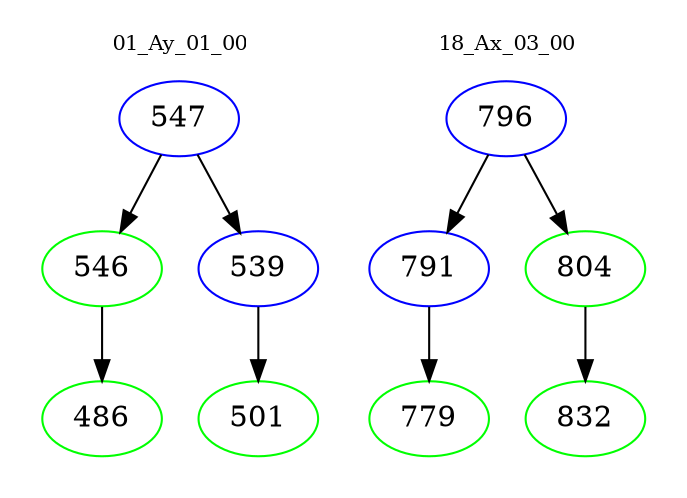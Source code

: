 digraph{
subgraph cluster_0 {
color = white
label = "01_Ay_01_00";
fontsize=10;
T0_547 [label="547", color="blue"]
T0_547 -> T0_546 [color="black"]
T0_546 [label="546", color="green"]
T0_546 -> T0_486 [color="black"]
T0_486 [label="486", color="green"]
T0_547 -> T0_539 [color="black"]
T0_539 [label="539", color="blue"]
T0_539 -> T0_501 [color="black"]
T0_501 [label="501", color="green"]
}
subgraph cluster_1 {
color = white
label = "18_Ax_03_00";
fontsize=10;
T1_796 [label="796", color="blue"]
T1_796 -> T1_791 [color="black"]
T1_791 [label="791", color="blue"]
T1_791 -> T1_779 [color="black"]
T1_779 [label="779", color="green"]
T1_796 -> T1_804 [color="black"]
T1_804 [label="804", color="green"]
T1_804 -> T1_832 [color="black"]
T1_832 [label="832", color="green"]
}
}

